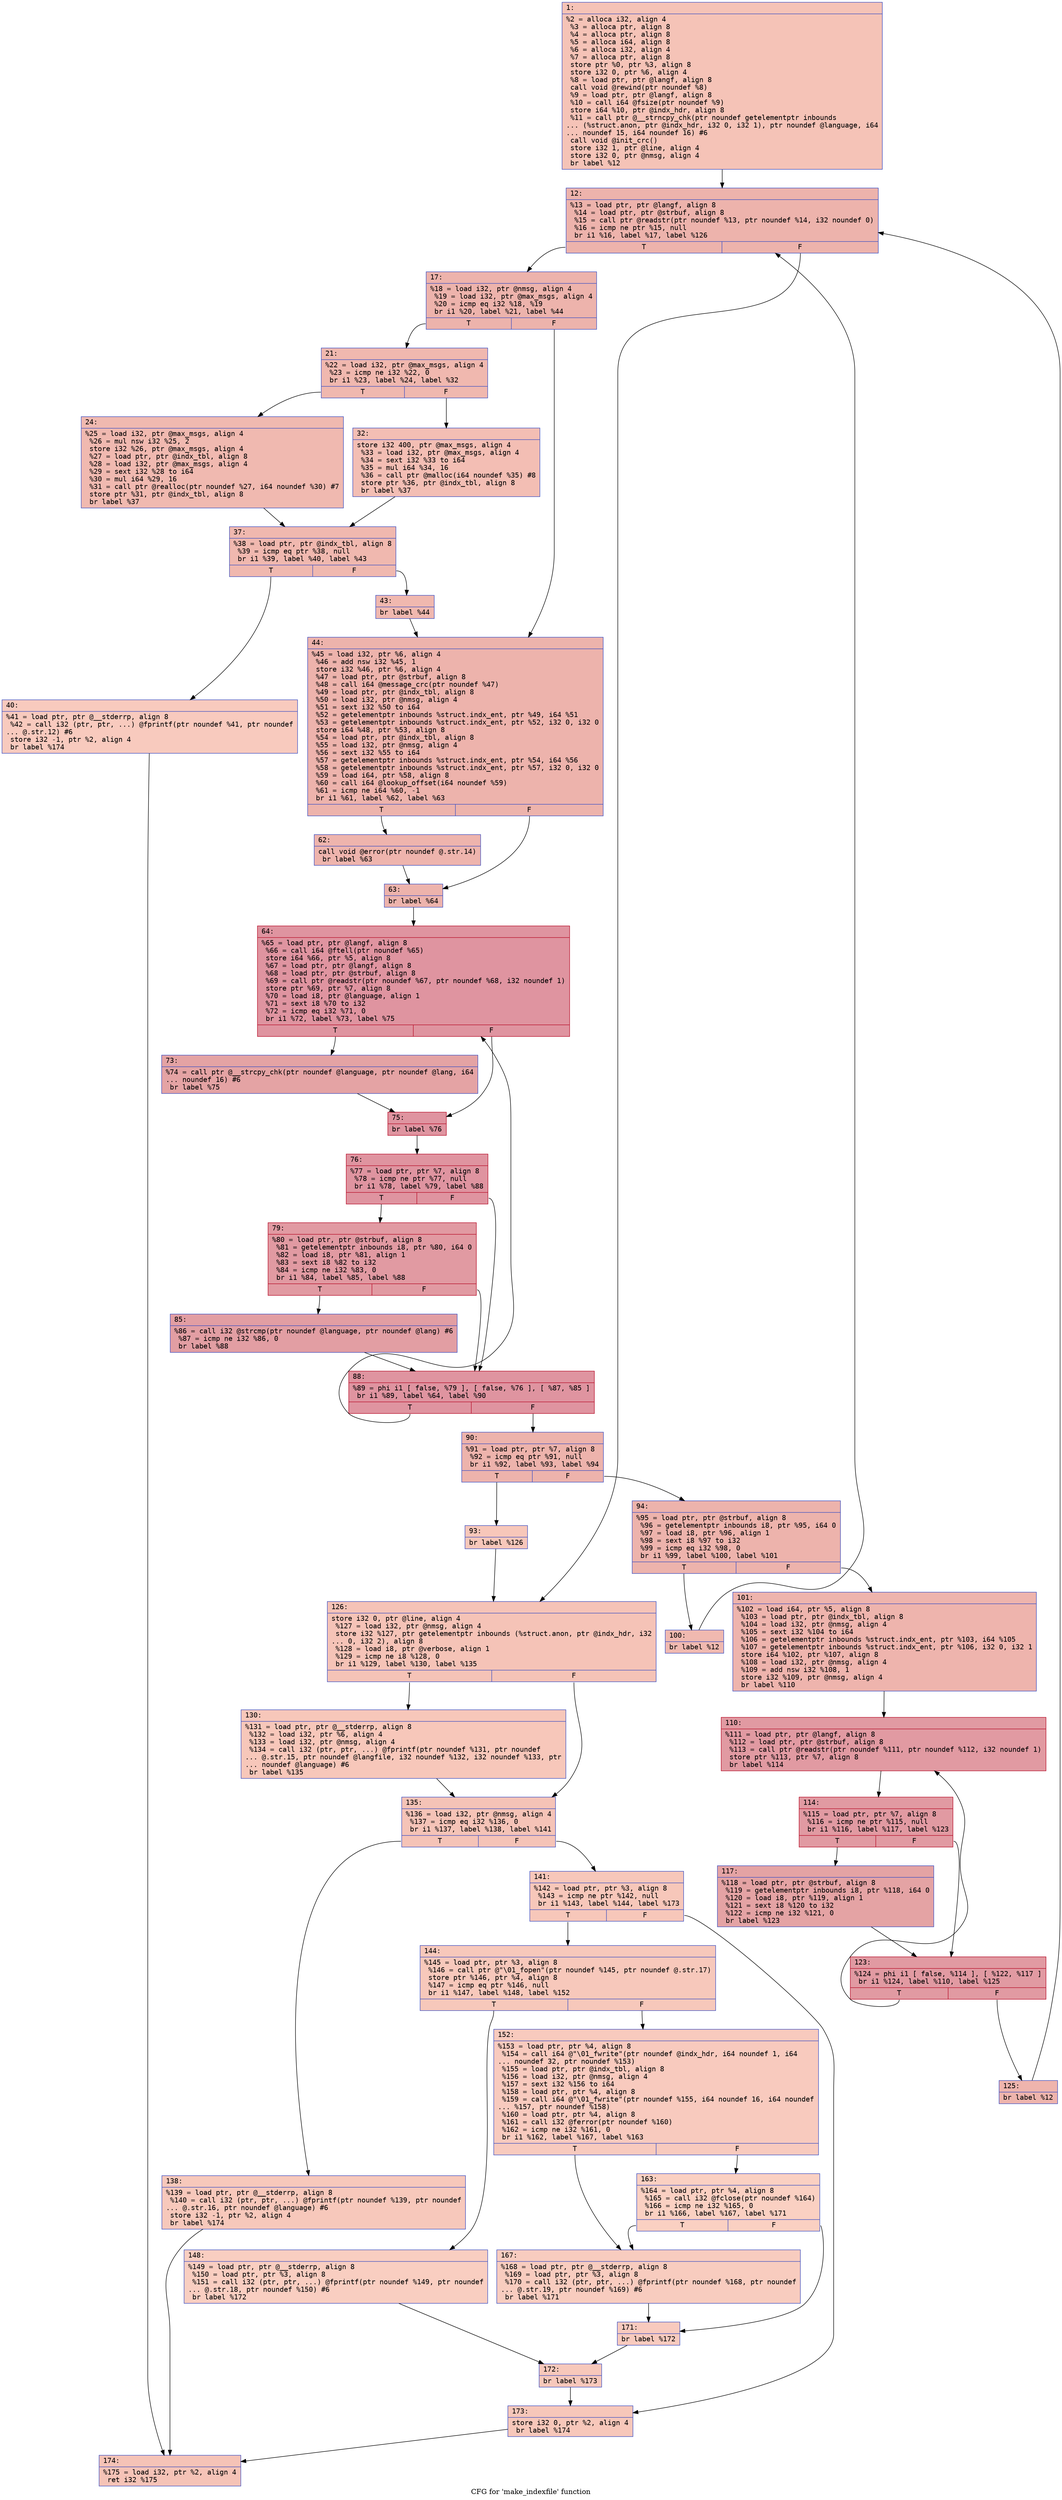 digraph "CFG for 'make_indexfile' function" {
	label="CFG for 'make_indexfile' function";

	Node0x600001214960 [shape=record,color="#3d50c3ff", style=filled, fillcolor="#e8765c70" fontname="Courier",label="{1:\l|  %2 = alloca i32, align 4\l  %3 = alloca ptr, align 8\l  %4 = alloca ptr, align 8\l  %5 = alloca i64, align 8\l  %6 = alloca i32, align 4\l  %7 = alloca ptr, align 8\l  store ptr %0, ptr %3, align 8\l  store i32 0, ptr %6, align 4\l  %8 = load ptr, ptr @langf, align 8\l  call void @rewind(ptr noundef %8)\l  %9 = load ptr, ptr @langf, align 8\l  %10 = call i64 @fsize(ptr noundef %9)\l  store i64 %10, ptr @indx_hdr, align 8\l  %11 = call ptr @__strncpy_chk(ptr noundef getelementptr inbounds\l... (%struct.anon, ptr @indx_hdr, i32 0, i32 1), ptr noundef @language, i64\l... noundef 15, i64 noundef 16) #6\l  call void @init_crc()\l  store i32 1, ptr @line, align 4\l  store i32 0, ptr @nmsg, align 4\l  br label %12\l}"];
	Node0x600001214960 -> Node0x6000012149b0[tooltip="1 -> 12\nProbability 100.00%" ];
	Node0x6000012149b0 [shape=record,color="#3d50c3ff", style=filled, fillcolor="#d6524470" fontname="Courier",label="{12:\l|  %13 = load ptr, ptr @langf, align 8\l  %14 = load ptr, ptr @strbuf, align 8\l  %15 = call ptr @readstr(ptr noundef %13, ptr noundef %14, i32 noundef 0)\l  %16 = icmp ne ptr %15, null\l  br i1 %16, label %17, label %126\l|{<s0>T|<s1>F}}"];
	Node0x6000012149b0:s0 -> Node0x600001214a00[tooltip="12 -> 17\nProbability 96.88%" ];
	Node0x6000012149b0:s1 -> Node0x600001215270[tooltip="12 -> 126\nProbability 3.12%" ];
	Node0x600001214a00 [shape=record,color="#3d50c3ff", style=filled, fillcolor="#d6524470" fontname="Courier",label="{17:\l|  %18 = load i32, ptr @nmsg, align 4\l  %19 = load i32, ptr @max_msgs, align 4\l  %20 = icmp eq i32 %18, %19\l  br i1 %20, label %21, label %44\l|{<s0>T|<s1>F}}"];
	Node0x600001214a00:s0 -> Node0x600001214a50[tooltip="17 -> 21\nProbability 50.00%" ];
	Node0x600001214a00:s1 -> Node0x600001214c30[tooltip="17 -> 44\nProbability 50.00%" ];
	Node0x600001214a50 [shape=record,color="#3d50c3ff", style=filled, fillcolor="#dc5d4a70" fontname="Courier",label="{21:\l|  %22 = load i32, ptr @max_msgs, align 4\l  %23 = icmp ne i32 %22, 0\l  br i1 %23, label %24, label %32\l|{<s0>T|<s1>F}}"];
	Node0x600001214a50:s0 -> Node0x600001214aa0[tooltip="21 -> 24\nProbability 62.50%" ];
	Node0x600001214a50:s1 -> Node0x600001214af0[tooltip="21 -> 32\nProbability 37.50%" ];
	Node0x600001214aa0 [shape=record,color="#3d50c3ff", style=filled, fillcolor="#de614d70" fontname="Courier",label="{24:\l|  %25 = load i32, ptr @max_msgs, align 4\l  %26 = mul nsw i32 %25, 2\l  store i32 %26, ptr @max_msgs, align 4\l  %27 = load ptr, ptr @indx_tbl, align 8\l  %28 = load i32, ptr @max_msgs, align 4\l  %29 = sext i32 %28 to i64\l  %30 = mul i64 %29, 16\l  %31 = call ptr @realloc(ptr noundef %27, i64 noundef %30) #7\l  store ptr %31, ptr @indx_tbl, align 8\l  br label %37\l}"];
	Node0x600001214aa0 -> Node0x600001214b40[tooltip="24 -> 37\nProbability 100.00%" ];
	Node0x600001214af0 [shape=record,color="#3d50c3ff", style=filled, fillcolor="#e36c5570" fontname="Courier",label="{32:\l|  store i32 400, ptr @max_msgs, align 4\l  %33 = load i32, ptr @max_msgs, align 4\l  %34 = sext i32 %33 to i64\l  %35 = mul i64 %34, 16\l  %36 = call ptr @malloc(i64 noundef %35) #8\l  store ptr %36, ptr @indx_tbl, align 8\l  br label %37\l}"];
	Node0x600001214af0 -> Node0x600001214b40[tooltip="32 -> 37\nProbability 100.00%" ];
	Node0x600001214b40 [shape=record,color="#3d50c3ff", style=filled, fillcolor="#dc5d4a70" fontname="Courier",label="{37:\l|  %38 = load ptr, ptr @indx_tbl, align 8\l  %39 = icmp eq ptr %38, null\l  br i1 %39, label %40, label %43\l|{<s0>T|<s1>F}}"];
	Node0x600001214b40:s0 -> Node0x600001214b90[tooltip="37 -> 40\nProbability 3.12%" ];
	Node0x600001214b40:s1 -> Node0x600001214be0[tooltip="37 -> 43\nProbability 96.88%" ];
	Node0x600001214b90 [shape=record,color="#3d50c3ff", style=filled, fillcolor="#ef886b70" fontname="Courier",label="{40:\l|  %41 = load ptr, ptr @__stderrp, align 8\l  %42 = call i32 (ptr, ptr, ...) @fprintf(ptr noundef %41, ptr noundef\l... @.str.12) #6\l  store i32 -1, ptr %2, align 4\l  br label %174\l}"];
	Node0x600001214b90 -> Node0x600001215680[tooltip="40 -> 174\nProbability 100.00%" ];
	Node0x600001214be0 [shape=record,color="#3d50c3ff", style=filled, fillcolor="#dc5d4a70" fontname="Courier",label="{43:\l|  br label %44\l}"];
	Node0x600001214be0 -> Node0x600001214c30[tooltip="43 -> 44\nProbability 100.00%" ];
	Node0x600001214c30 [shape=record,color="#3d50c3ff", style=filled, fillcolor="#d6524470" fontname="Courier",label="{44:\l|  %45 = load i32, ptr %6, align 4\l  %46 = add nsw i32 %45, 1\l  store i32 %46, ptr %6, align 4\l  %47 = load ptr, ptr @strbuf, align 8\l  %48 = call i64 @message_crc(ptr noundef %47)\l  %49 = load ptr, ptr @indx_tbl, align 8\l  %50 = load i32, ptr @nmsg, align 4\l  %51 = sext i32 %50 to i64\l  %52 = getelementptr inbounds %struct.indx_ent, ptr %49, i64 %51\l  %53 = getelementptr inbounds %struct.indx_ent, ptr %52, i32 0, i32 0\l  store i64 %48, ptr %53, align 8\l  %54 = load ptr, ptr @indx_tbl, align 8\l  %55 = load i32, ptr @nmsg, align 4\l  %56 = sext i32 %55 to i64\l  %57 = getelementptr inbounds %struct.indx_ent, ptr %54, i64 %56\l  %58 = getelementptr inbounds %struct.indx_ent, ptr %57, i32 0, i32 0\l  %59 = load i64, ptr %58, align 8\l  %60 = call i64 @lookup_offset(i64 noundef %59)\l  %61 = icmp ne i64 %60, -1\l  br i1 %61, label %62, label %63\l|{<s0>T|<s1>F}}"];
	Node0x600001214c30:s0 -> Node0x600001214c80[tooltip="44 -> 62\nProbability 62.50%" ];
	Node0x600001214c30:s1 -> Node0x600001214cd0[tooltip="44 -> 63\nProbability 37.50%" ];
	Node0x600001214c80 [shape=record,color="#3d50c3ff", style=filled, fillcolor="#d8564670" fontname="Courier",label="{62:\l|  call void @error(ptr noundef @.str.14)\l  br label %63\l}"];
	Node0x600001214c80 -> Node0x600001214cd0[tooltip="62 -> 63\nProbability 100.00%" ];
	Node0x600001214cd0 [shape=record,color="#3d50c3ff", style=filled, fillcolor="#d6524470" fontname="Courier",label="{63:\l|  br label %64\l}"];
	Node0x600001214cd0 -> Node0x600001214d20[tooltip="63 -> 64\nProbability 100.00%" ];
	Node0x600001214d20 [shape=record,color="#b70d28ff", style=filled, fillcolor="#b70d2870" fontname="Courier",label="{64:\l|  %65 = load ptr, ptr @langf, align 8\l  %66 = call i64 @ftell(ptr noundef %65)\l  store i64 %66, ptr %5, align 8\l  %67 = load ptr, ptr @langf, align 8\l  %68 = load ptr, ptr @strbuf, align 8\l  %69 = call ptr @readstr(ptr noundef %67, ptr noundef %68, i32 noundef 1)\l  store ptr %69, ptr %7, align 8\l  %70 = load i8, ptr @language, align 1\l  %71 = sext i8 %70 to i32\l  %72 = icmp eq i32 %71, 0\l  br i1 %72, label %73, label %75\l|{<s0>T|<s1>F}}"];
	Node0x600001214d20:s0 -> Node0x600001214d70[tooltip="64 -> 73\nProbability 37.50%" ];
	Node0x600001214d20:s1 -> Node0x600001214dc0[tooltip="64 -> 75\nProbability 62.50%" ];
	Node0x600001214d70 [shape=record,color="#3d50c3ff", style=filled, fillcolor="#c32e3170" fontname="Courier",label="{73:\l|  %74 = call ptr @__strcpy_chk(ptr noundef @language, ptr noundef @lang, i64\l... noundef 16) #6\l  br label %75\l}"];
	Node0x600001214d70 -> Node0x600001214dc0[tooltip="73 -> 75\nProbability 100.00%" ];
	Node0x600001214dc0 [shape=record,color="#b70d28ff", style=filled, fillcolor="#b70d2870" fontname="Courier",label="{75:\l|  br label %76\l}"];
	Node0x600001214dc0 -> Node0x600001214e10[tooltip="75 -> 76\nProbability 100.00%" ];
	Node0x600001214e10 [shape=record,color="#b70d28ff", style=filled, fillcolor="#b70d2870" fontname="Courier",label="{76:\l|  %77 = load ptr, ptr %7, align 8\l  %78 = icmp ne ptr %77, null\l  br i1 %78, label %79, label %88\l|{<s0>T|<s1>F}}"];
	Node0x600001214e10:s0 -> Node0x600001214e60[tooltip="76 -> 79\nProbability 62.50%" ];
	Node0x600001214e10:s1 -> Node0x600001214f00[tooltip="76 -> 88\nProbability 37.50%" ];
	Node0x600001214e60 [shape=record,color="#b70d28ff", style=filled, fillcolor="#bb1b2c70" fontname="Courier",label="{79:\l|  %80 = load ptr, ptr @strbuf, align 8\l  %81 = getelementptr inbounds i8, ptr %80, i64 0\l  %82 = load i8, ptr %81, align 1\l  %83 = sext i8 %82 to i32\l  %84 = icmp ne i32 %83, 0\l  br i1 %84, label %85, label %88\l|{<s0>T|<s1>F}}"];
	Node0x600001214e60:s0 -> Node0x600001214eb0[tooltip="79 -> 85\nProbability 62.50%" ];
	Node0x600001214e60:s1 -> Node0x600001214f00[tooltip="79 -> 88\nProbability 37.50%" ];
	Node0x600001214eb0 [shape=record,color="#3d50c3ff", style=filled, fillcolor="#be242e70" fontname="Courier",label="{85:\l|  %86 = call i32 @strcmp(ptr noundef @language, ptr noundef @lang) #6\l  %87 = icmp ne i32 %86, 0\l  br label %88\l}"];
	Node0x600001214eb0 -> Node0x600001214f00[tooltip="85 -> 88\nProbability 100.00%" ];
	Node0x600001214f00 [shape=record,color="#b70d28ff", style=filled, fillcolor="#b70d2870" fontname="Courier",label="{88:\l|  %89 = phi i1 [ false, %79 ], [ false, %76 ], [ %87, %85 ]\l  br i1 %89, label %64, label %90\l|{<s0>T|<s1>F}}"];
	Node0x600001214f00:s0 -> Node0x600001214d20[tooltip="88 -> 64\nProbability 96.88%" ];
	Node0x600001214f00:s1 -> Node0x600001214f50[tooltip="88 -> 90\nProbability 3.12%" ];
	Node0x600001214f50 [shape=record,color="#3d50c3ff", style=filled, fillcolor="#d6524470" fontname="Courier",label="{90:\l|  %91 = load ptr, ptr %7, align 8\l  %92 = icmp eq ptr %91, null\l  br i1 %92, label %93, label %94\l|{<s0>T|<s1>F}}"];
	Node0x600001214f50:s0 -> Node0x600001214fa0[tooltip="90 -> 93\nProbability 3.12%" ];
	Node0x600001214f50:s1 -> Node0x600001214ff0[tooltip="90 -> 94\nProbability 96.88%" ];
	Node0x600001214fa0 [shape=record,color="#3d50c3ff", style=filled, fillcolor="#ec7f6370" fontname="Courier",label="{93:\l|  br label %126\l}"];
	Node0x600001214fa0 -> Node0x600001215270[tooltip="93 -> 126\nProbability 100.00%" ];
	Node0x600001214ff0 [shape=record,color="#3d50c3ff", style=filled, fillcolor="#d6524470" fontname="Courier",label="{94:\l|  %95 = load ptr, ptr @strbuf, align 8\l  %96 = getelementptr inbounds i8, ptr %95, i64 0\l  %97 = load i8, ptr %96, align 1\l  %98 = sext i8 %97 to i32\l  %99 = icmp eq i32 %98, 0\l  br i1 %99, label %100, label %101\l|{<s0>T|<s1>F}}"];
	Node0x600001214ff0:s0 -> Node0x600001215040[tooltip="94 -> 100\nProbability 37.50%" ];
	Node0x600001214ff0:s1 -> Node0x600001215090[tooltip="94 -> 101\nProbability 62.50%" ];
	Node0x600001215040 [shape=record,color="#3d50c3ff", style=filled, fillcolor="#de614d70" fontname="Courier",label="{100:\l|  br label %12\l}"];
	Node0x600001215040 -> Node0x6000012149b0[tooltip="100 -> 12\nProbability 100.00%" ];
	Node0x600001215090 [shape=record,color="#3d50c3ff", style=filled, fillcolor="#d8564670" fontname="Courier",label="{101:\l|  %102 = load i64, ptr %5, align 8\l  %103 = load ptr, ptr @indx_tbl, align 8\l  %104 = load i32, ptr @nmsg, align 4\l  %105 = sext i32 %104 to i64\l  %106 = getelementptr inbounds %struct.indx_ent, ptr %103, i64 %105\l  %107 = getelementptr inbounds %struct.indx_ent, ptr %106, i32 0, i32 1\l  store i64 %102, ptr %107, align 8\l  %108 = load i32, ptr @nmsg, align 4\l  %109 = add nsw i32 %108, 1\l  store i32 %109, ptr @nmsg, align 4\l  br label %110\l}"];
	Node0x600001215090 -> Node0x6000012150e0[tooltip="101 -> 110\nProbability 100.00%" ];
	Node0x6000012150e0 [shape=record,color="#b70d28ff", style=filled, fillcolor="#bb1b2c70" fontname="Courier",label="{110:\l|  %111 = load ptr, ptr @langf, align 8\l  %112 = load ptr, ptr @strbuf, align 8\l  %113 = call ptr @readstr(ptr noundef %111, ptr noundef %112, i32 noundef 1)\l  store ptr %113, ptr %7, align 8\l  br label %114\l}"];
	Node0x6000012150e0 -> Node0x600001215130[tooltip="110 -> 114\nProbability 100.00%" ];
	Node0x600001215130 [shape=record,color="#b70d28ff", style=filled, fillcolor="#bb1b2c70" fontname="Courier",label="{114:\l|  %115 = load ptr, ptr %7, align 8\l  %116 = icmp ne ptr %115, null\l  br i1 %116, label %117, label %123\l|{<s0>T|<s1>F}}"];
	Node0x600001215130:s0 -> Node0x600001215180[tooltip="114 -> 117\nProbability 62.50%" ];
	Node0x600001215130:s1 -> Node0x6000012151d0[tooltip="114 -> 123\nProbability 37.50%" ];
	Node0x600001215180 [shape=record,color="#3d50c3ff", style=filled, fillcolor="#c32e3170" fontname="Courier",label="{117:\l|  %118 = load ptr, ptr @strbuf, align 8\l  %119 = getelementptr inbounds i8, ptr %118, i64 0\l  %120 = load i8, ptr %119, align 1\l  %121 = sext i8 %120 to i32\l  %122 = icmp ne i32 %121, 0\l  br label %123\l}"];
	Node0x600001215180 -> Node0x6000012151d0[tooltip="117 -> 123\nProbability 100.00%" ];
	Node0x6000012151d0 [shape=record,color="#b70d28ff", style=filled, fillcolor="#bb1b2c70" fontname="Courier",label="{123:\l|  %124 = phi i1 [ false, %114 ], [ %122, %117 ]\l  br i1 %124, label %110, label %125\l|{<s0>T|<s1>F}}"];
	Node0x6000012151d0:s0 -> Node0x6000012150e0[tooltip="123 -> 110\nProbability 96.88%" ];
	Node0x6000012151d0:s1 -> Node0x600001215220[tooltip="123 -> 125\nProbability 3.12%" ];
	Node0x600001215220 [shape=record,color="#3d50c3ff", style=filled, fillcolor="#d8564670" fontname="Courier",label="{125:\l|  br label %12\l}"];
	Node0x600001215220 -> Node0x6000012149b0[tooltip="125 -> 12\nProbability 100.00%" ];
	Node0x600001215270 [shape=record,color="#3d50c3ff", style=filled, fillcolor="#e8765c70" fontname="Courier",label="{126:\l|  store i32 0, ptr @line, align 4\l  %127 = load i32, ptr @nmsg, align 4\l  store i32 %127, ptr getelementptr inbounds (%struct.anon, ptr @indx_hdr, i32\l... 0, i32 2), align 8\l  %128 = load i8, ptr @verbose, align 1\l  %129 = icmp ne i8 %128, 0\l  br i1 %129, label %130, label %135\l|{<s0>T|<s1>F}}"];
	Node0x600001215270:s0 -> Node0x6000012152c0[tooltip="126 -> 130\nProbability 62.50%" ];
	Node0x600001215270:s1 -> Node0x600001215310[tooltip="126 -> 135\nProbability 37.50%" ];
	Node0x6000012152c0 [shape=record,color="#3d50c3ff", style=filled, fillcolor="#ec7f6370" fontname="Courier",label="{130:\l|  %131 = load ptr, ptr @__stderrp, align 8\l  %132 = load i32, ptr %6, align 4\l  %133 = load i32, ptr @nmsg, align 4\l  %134 = call i32 (ptr, ptr, ...) @fprintf(ptr noundef %131, ptr noundef\l... @.str.15, ptr noundef @langfile, i32 noundef %132, i32 noundef %133, ptr\l... noundef @language) #6\l  br label %135\l}"];
	Node0x6000012152c0 -> Node0x600001215310[tooltip="130 -> 135\nProbability 100.00%" ];
	Node0x600001215310 [shape=record,color="#3d50c3ff", style=filled, fillcolor="#e8765c70" fontname="Courier",label="{135:\l|  %136 = load i32, ptr @nmsg, align 4\l  %137 = icmp eq i32 %136, 0\l  br i1 %137, label %138, label %141\l|{<s0>T|<s1>F}}"];
	Node0x600001215310:s0 -> Node0x600001215360[tooltip="135 -> 138\nProbability 37.50%" ];
	Node0x600001215310:s1 -> Node0x6000012153b0[tooltip="135 -> 141\nProbability 62.50%" ];
	Node0x600001215360 [shape=record,color="#3d50c3ff", style=filled, fillcolor="#ed836670" fontname="Courier",label="{138:\l|  %139 = load ptr, ptr @__stderrp, align 8\l  %140 = call i32 (ptr, ptr, ...) @fprintf(ptr noundef %139, ptr noundef\l... @.str.16, ptr noundef @language) #6\l  store i32 -1, ptr %2, align 4\l  br label %174\l}"];
	Node0x600001215360 -> Node0x600001215680[tooltip="138 -> 174\nProbability 100.00%" ];
	Node0x6000012153b0 [shape=record,color="#3d50c3ff", style=filled, fillcolor="#ec7f6370" fontname="Courier",label="{141:\l|  %142 = load ptr, ptr %3, align 8\l  %143 = icmp ne ptr %142, null\l  br i1 %143, label %144, label %173\l|{<s0>T|<s1>F}}"];
	Node0x6000012153b0:s0 -> Node0x600001215400[tooltip="141 -> 144\nProbability 62.50%" ];
	Node0x6000012153b0:s1 -> Node0x600001215630[tooltip="141 -> 173\nProbability 37.50%" ];
	Node0x600001215400 [shape=record,color="#3d50c3ff", style=filled, fillcolor="#ed836670" fontname="Courier",label="{144:\l|  %145 = load ptr, ptr %3, align 8\l  %146 = call ptr @\"\\01_fopen\"(ptr noundef %145, ptr noundef @.str.17)\l  store ptr %146, ptr %4, align 8\l  %147 = icmp eq ptr %146, null\l  br i1 %147, label %148, label %152\l|{<s0>T|<s1>F}}"];
	Node0x600001215400:s0 -> Node0x600001215450[tooltip="144 -> 148\nProbability 37.50%" ];
	Node0x600001215400:s1 -> Node0x6000012154a0[tooltip="144 -> 152\nProbability 62.50%" ];
	Node0x600001215450 [shape=record,color="#3d50c3ff", style=filled, fillcolor="#f2907270" fontname="Courier",label="{148:\l|  %149 = load ptr, ptr @__stderrp, align 8\l  %150 = load ptr, ptr %3, align 8\l  %151 = call i32 (ptr, ptr, ...) @fprintf(ptr noundef %149, ptr noundef\l... @.str.18, ptr noundef %150) #6\l  br label %172\l}"];
	Node0x600001215450 -> Node0x6000012155e0[tooltip="148 -> 172\nProbability 100.00%" ];
	Node0x6000012154a0 [shape=record,color="#3d50c3ff", style=filled, fillcolor="#ef886b70" fontname="Courier",label="{152:\l|  %153 = load ptr, ptr %4, align 8\l  %154 = call i64 @\"\\01_fwrite\"(ptr noundef @indx_hdr, i64 noundef 1, i64\l... noundef 32, ptr noundef %153)\l  %155 = load ptr, ptr @indx_tbl, align 8\l  %156 = load i32, ptr @nmsg, align 4\l  %157 = sext i32 %156 to i64\l  %158 = load ptr, ptr %4, align 8\l  %159 = call i64 @\"\\01_fwrite\"(ptr noundef %155, i64 noundef 16, i64 noundef\l... %157, ptr noundef %158)\l  %160 = load ptr, ptr %4, align 8\l  %161 = call i32 @ferror(ptr noundef %160)\l  %162 = icmp ne i32 %161, 0\l  br i1 %162, label %167, label %163\l|{<s0>T|<s1>F}}"];
	Node0x6000012154a0:s0 -> Node0x600001215540[tooltip="152 -> 167\nProbability 62.50%" ];
	Node0x6000012154a0:s1 -> Node0x6000012154f0[tooltip="152 -> 163\nProbability 37.50%" ];
	Node0x6000012154f0 [shape=record,color="#3d50c3ff", style=filled, fillcolor="#f3947570" fontname="Courier",label="{163:\l|  %164 = load ptr, ptr %4, align 8\l  %165 = call i32 @fclose(ptr noundef %164)\l  %166 = icmp ne i32 %165, 0\l  br i1 %166, label %167, label %171\l|{<s0>T|<s1>F}}"];
	Node0x6000012154f0:s0 -> Node0x600001215540[tooltip="163 -> 167\nProbability 62.50%" ];
	Node0x6000012154f0:s1 -> Node0x600001215590[tooltip="163 -> 171\nProbability 37.50%" ];
	Node0x600001215540 [shape=record,color="#3d50c3ff", style=filled, fillcolor="#f08b6e70" fontname="Courier",label="{167:\l|  %168 = load ptr, ptr @__stderrp, align 8\l  %169 = load ptr, ptr %3, align 8\l  %170 = call i32 (ptr, ptr, ...) @fprintf(ptr noundef %168, ptr noundef\l... @.str.19, ptr noundef %169) #6\l  br label %171\l}"];
	Node0x600001215540 -> Node0x600001215590[tooltip="167 -> 171\nProbability 100.00%" ];
	Node0x600001215590 [shape=record,color="#3d50c3ff", style=filled, fillcolor="#ef886b70" fontname="Courier",label="{171:\l|  br label %172\l}"];
	Node0x600001215590 -> Node0x6000012155e0[tooltip="171 -> 172\nProbability 100.00%" ];
	Node0x6000012155e0 [shape=record,color="#3d50c3ff", style=filled, fillcolor="#ed836670" fontname="Courier",label="{172:\l|  br label %173\l}"];
	Node0x6000012155e0 -> Node0x600001215630[tooltip="172 -> 173\nProbability 100.00%" ];
	Node0x600001215630 [shape=record,color="#3d50c3ff", style=filled, fillcolor="#ec7f6370" fontname="Courier",label="{173:\l|  store i32 0, ptr %2, align 4\l  br label %174\l}"];
	Node0x600001215630 -> Node0x600001215680[tooltip="173 -> 174\nProbability 100.00%" ];
	Node0x600001215680 [shape=record,color="#3d50c3ff", style=filled, fillcolor="#e8765c70" fontname="Courier",label="{174:\l|  %175 = load i32, ptr %2, align 4\l  ret i32 %175\l}"];
}
